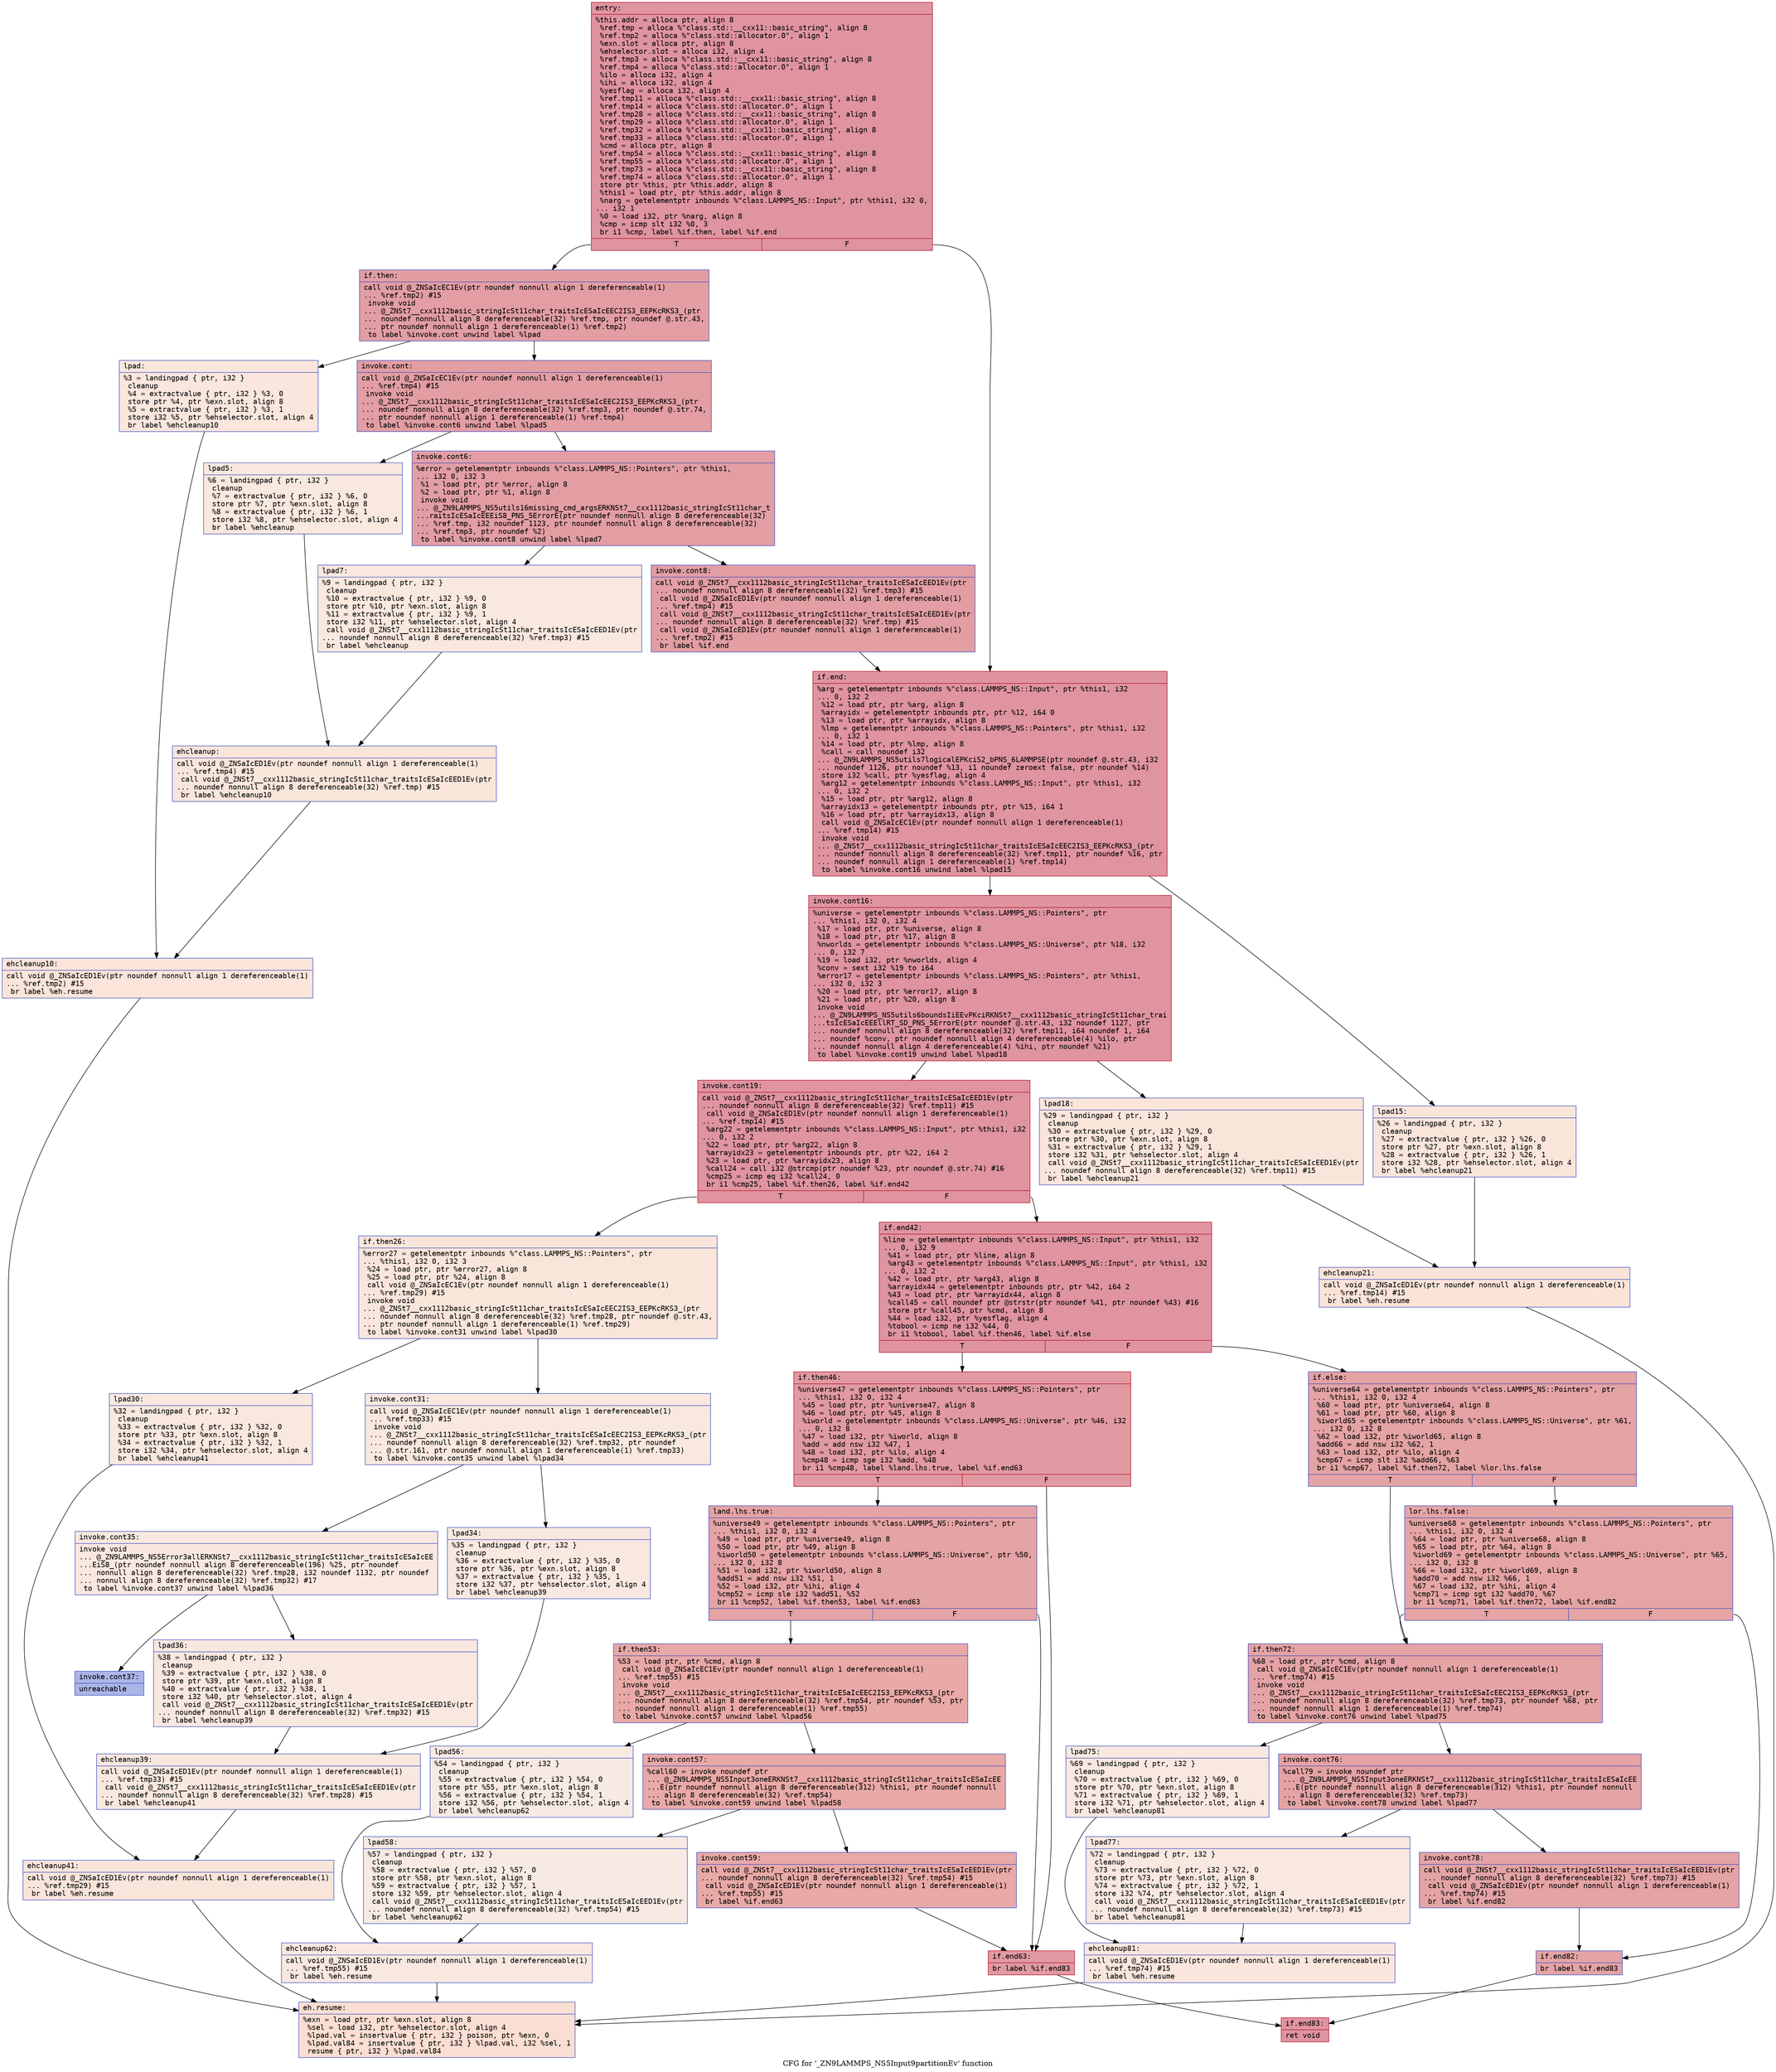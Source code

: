 digraph "CFG for '_ZN9LAMMPS_NS5Input9partitionEv' function" {
	label="CFG for '_ZN9LAMMPS_NS5Input9partitionEv' function";

	Node0x562873602270 [shape=record,color="#b70d28ff", style=filled, fillcolor="#b70d2870" fontname="Courier",label="{entry:\l|  %this.addr = alloca ptr, align 8\l  %ref.tmp = alloca %\"class.std::__cxx11::basic_string\", align 8\l  %ref.tmp2 = alloca %\"class.std::allocator.0\", align 1\l  %exn.slot = alloca ptr, align 8\l  %ehselector.slot = alloca i32, align 4\l  %ref.tmp3 = alloca %\"class.std::__cxx11::basic_string\", align 8\l  %ref.tmp4 = alloca %\"class.std::allocator.0\", align 1\l  %ilo = alloca i32, align 4\l  %ihi = alloca i32, align 4\l  %yesflag = alloca i32, align 4\l  %ref.tmp11 = alloca %\"class.std::__cxx11::basic_string\", align 8\l  %ref.tmp14 = alloca %\"class.std::allocator.0\", align 1\l  %ref.tmp28 = alloca %\"class.std::__cxx11::basic_string\", align 8\l  %ref.tmp29 = alloca %\"class.std::allocator.0\", align 1\l  %ref.tmp32 = alloca %\"class.std::__cxx11::basic_string\", align 8\l  %ref.tmp33 = alloca %\"class.std::allocator.0\", align 1\l  %cmd = alloca ptr, align 8\l  %ref.tmp54 = alloca %\"class.std::__cxx11::basic_string\", align 8\l  %ref.tmp55 = alloca %\"class.std::allocator.0\", align 1\l  %ref.tmp73 = alloca %\"class.std::__cxx11::basic_string\", align 8\l  %ref.tmp74 = alloca %\"class.std::allocator.0\", align 1\l  store ptr %this, ptr %this.addr, align 8\l  %this1 = load ptr, ptr %this.addr, align 8\l  %narg = getelementptr inbounds %\"class.LAMMPS_NS::Input\", ptr %this1, i32 0,\l... i32 1\l  %0 = load i32, ptr %narg, align 8\l  %cmp = icmp slt i32 %0, 3\l  br i1 %cmp, label %if.then, label %if.end\l|{<s0>T|<s1>F}}"];
	Node0x562873602270:s0 -> Node0x562873602a40[tooltip="entry -> if.then\nProbability 50.00%" ];
	Node0x562873602270:s1 -> Node0x5628736036c0[tooltip="entry -> if.end\nProbability 50.00%" ];
	Node0x562873602a40 [shape=record,color="#3d50c3ff", style=filled, fillcolor="#be242e70" fontname="Courier",label="{if.then:\l|  call void @_ZNSaIcEC1Ev(ptr noundef nonnull align 1 dereferenceable(1)\l... %ref.tmp2) #15\l  invoke void\l... @_ZNSt7__cxx1112basic_stringIcSt11char_traitsIcESaIcEEC2IS3_EEPKcRKS3_(ptr\l... noundef nonnull align 8 dereferenceable(32) %ref.tmp, ptr noundef @.str.43,\l... ptr noundef nonnull align 1 dereferenceable(1) %ref.tmp2)\l          to label %invoke.cont unwind label %lpad\l}"];
	Node0x562873602a40 -> Node0x562873603960[tooltip="if.then -> invoke.cont\nProbability 100.00%" ];
	Node0x562873602a40 -> Node0x5628736039e0[tooltip="if.then -> lpad\nProbability 0.00%" ];
	Node0x562873603960 [shape=record,color="#3d50c3ff", style=filled, fillcolor="#be242e70" fontname="Courier",label="{invoke.cont:\l|  call void @_ZNSaIcEC1Ev(ptr noundef nonnull align 1 dereferenceable(1)\l... %ref.tmp4) #15\l  invoke void\l... @_ZNSt7__cxx1112basic_stringIcSt11char_traitsIcESaIcEEC2IS3_EEPKcRKS3_(ptr\l... noundef nonnull align 8 dereferenceable(32) %ref.tmp3, ptr noundef @.str.74,\l... ptr noundef nonnull align 1 dereferenceable(1) %ref.tmp4)\l          to label %invoke.cont6 unwind label %lpad5\l}"];
	Node0x562873603960 -> Node0x562873603d00[tooltip="invoke.cont -> invoke.cont6\nProbability 100.00%" ];
	Node0x562873603960 -> Node0x562873603d50[tooltip="invoke.cont -> lpad5\nProbability 0.00%" ];
	Node0x562873603d00 [shape=record,color="#3d50c3ff", style=filled, fillcolor="#be242e70" fontname="Courier",label="{invoke.cont6:\l|  %error = getelementptr inbounds %\"class.LAMMPS_NS::Pointers\", ptr %this1,\l... i32 0, i32 3\l  %1 = load ptr, ptr %error, align 8\l  %2 = load ptr, ptr %1, align 8\l  invoke void\l... @_ZN9LAMMPS_NS5utils16missing_cmd_argsERKNSt7__cxx1112basic_stringIcSt11char_t\l...raitsIcESaIcEEEiS8_PNS_5ErrorE(ptr noundef nonnull align 8 dereferenceable(32)\l... %ref.tmp, i32 noundef 1123, ptr noundef nonnull align 8 dereferenceable(32)\l... %ref.tmp3, ptr noundef %2)\l          to label %invoke.cont8 unwind label %lpad7\l}"];
	Node0x562873603d00 -> Node0x562873603cb0[tooltip="invoke.cont6 -> invoke.cont8\nProbability 100.00%" ];
	Node0x562873603d00 -> Node0x5628736041f0[tooltip="invoke.cont6 -> lpad7\nProbability 0.00%" ];
	Node0x562873603cb0 [shape=record,color="#3d50c3ff", style=filled, fillcolor="#be242e70" fontname="Courier",label="{invoke.cont8:\l|  call void @_ZNSt7__cxx1112basic_stringIcSt11char_traitsIcESaIcEED1Ev(ptr\l... noundef nonnull align 8 dereferenceable(32) %ref.tmp3) #15\l  call void @_ZNSaIcED1Ev(ptr noundef nonnull align 1 dereferenceable(1)\l... %ref.tmp4) #15\l  call void @_ZNSt7__cxx1112basic_stringIcSt11char_traitsIcESaIcEED1Ev(ptr\l... noundef nonnull align 8 dereferenceable(32) %ref.tmp) #15\l  call void @_ZNSaIcED1Ev(ptr noundef nonnull align 1 dereferenceable(1)\l... %ref.tmp2) #15\l  br label %if.end\l}"];
	Node0x562873603cb0 -> Node0x5628736036c0[tooltip="invoke.cont8 -> if.end\nProbability 100.00%" ];
	Node0x5628736039e0 [shape=record,color="#3d50c3ff", style=filled, fillcolor="#f3c7b170" fontname="Courier",label="{lpad:\l|  %3 = landingpad \{ ptr, i32 \}\l          cleanup\l  %4 = extractvalue \{ ptr, i32 \} %3, 0\l  store ptr %4, ptr %exn.slot, align 8\l  %5 = extractvalue \{ ptr, i32 \} %3, 1\l  store i32 %5, ptr %ehselector.slot, align 4\l  br label %ehcleanup10\l}"];
	Node0x5628736039e0 -> Node0x562873604bb0[tooltip="lpad -> ehcleanup10\nProbability 100.00%" ];
	Node0x562873603d50 [shape=record,color="#3d50c3ff", style=filled, fillcolor="#f2cab570" fontname="Courier",label="{lpad5:\l|  %6 = landingpad \{ ptr, i32 \}\l          cleanup\l  %7 = extractvalue \{ ptr, i32 \} %6, 0\l  store ptr %7, ptr %exn.slot, align 8\l  %8 = extractvalue \{ ptr, i32 \} %6, 1\l  store i32 %8, ptr %ehselector.slot, align 4\l  br label %ehcleanup\l}"];
	Node0x562873603d50 -> Node0x562873604f20[tooltip="lpad5 -> ehcleanup\nProbability 100.00%" ];
	Node0x5628736041f0 [shape=record,color="#3d50c3ff", style=filled, fillcolor="#f2cab570" fontname="Courier",label="{lpad7:\l|  %9 = landingpad \{ ptr, i32 \}\l          cleanup\l  %10 = extractvalue \{ ptr, i32 \} %9, 0\l  store ptr %10, ptr %exn.slot, align 8\l  %11 = extractvalue \{ ptr, i32 \} %9, 1\l  store i32 %11, ptr %ehselector.slot, align 4\l  call void @_ZNSt7__cxx1112basic_stringIcSt11char_traitsIcESaIcEED1Ev(ptr\l... noundef nonnull align 8 dereferenceable(32) %ref.tmp3) #15\l  br label %ehcleanup\l}"];
	Node0x5628736041f0 -> Node0x562873604f20[tooltip="lpad7 -> ehcleanup\nProbability 100.00%" ];
	Node0x562873604f20 [shape=record,color="#3d50c3ff", style=filled, fillcolor="#f4c5ad70" fontname="Courier",label="{ehcleanup:\l|  call void @_ZNSaIcED1Ev(ptr noundef nonnull align 1 dereferenceable(1)\l... %ref.tmp4) #15\l  call void @_ZNSt7__cxx1112basic_stringIcSt11char_traitsIcESaIcEED1Ev(ptr\l... noundef nonnull align 8 dereferenceable(32) %ref.tmp) #15\l  br label %ehcleanup10\l}"];
	Node0x562873604f20 -> Node0x562873604bb0[tooltip="ehcleanup -> ehcleanup10\nProbability 100.00%" ];
	Node0x562873604bb0 [shape=record,color="#3d50c3ff", style=filled, fillcolor="#f5c1a970" fontname="Courier",label="{ehcleanup10:\l|  call void @_ZNSaIcED1Ev(ptr noundef nonnull align 1 dereferenceable(1)\l... %ref.tmp2) #15\l  br label %eh.resume\l}"];
	Node0x562873604bb0 -> Node0x562873605780[tooltip="ehcleanup10 -> eh.resume\nProbability 100.00%" ];
	Node0x5628736036c0 [shape=record,color="#b70d28ff", style=filled, fillcolor="#b70d2870" fontname="Courier",label="{if.end:\l|  %arg = getelementptr inbounds %\"class.LAMMPS_NS::Input\", ptr %this1, i32\l... 0, i32 2\l  %12 = load ptr, ptr %arg, align 8\l  %arrayidx = getelementptr inbounds ptr, ptr %12, i64 0\l  %13 = load ptr, ptr %arrayidx, align 8\l  %lmp = getelementptr inbounds %\"class.LAMMPS_NS::Pointers\", ptr %this1, i32\l... 0, i32 1\l  %14 = load ptr, ptr %lmp, align 8\l  %call = call noundef i32\l... @_ZN9LAMMPS_NS5utils7logicalEPKciS2_bPNS_6LAMMPSE(ptr noundef @.str.43, i32\l... noundef 1126, ptr noundef %13, i1 noundef zeroext false, ptr noundef %14)\l  store i32 %call, ptr %yesflag, align 4\l  %arg12 = getelementptr inbounds %\"class.LAMMPS_NS::Input\", ptr %this1, i32\l... 0, i32 2\l  %15 = load ptr, ptr %arg12, align 8\l  %arrayidx13 = getelementptr inbounds ptr, ptr %15, i64 1\l  %16 = load ptr, ptr %arrayidx13, align 8\l  call void @_ZNSaIcEC1Ev(ptr noundef nonnull align 1 dereferenceable(1)\l... %ref.tmp14) #15\l  invoke void\l... @_ZNSt7__cxx1112basic_stringIcSt11char_traitsIcESaIcEEC2IS3_EEPKcRKS3_(ptr\l... noundef nonnull align 8 dereferenceable(32) %ref.tmp11, ptr noundef %16, ptr\l... noundef nonnull align 1 dereferenceable(1) %ref.tmp14)\l          to label %invoke.cont16 unwind label %lpad15\l}"];
	Node0x5628736036c0 -> Node0x5628736062b0[tooltip="if.end -> invoke.cont16\nProbability 100.00%" ];
	Node0x5628736036c0 -> Node0x562873606330[tooltip="if.end -> lpad15\nProbability 0.00%" ];
	Node0x5628736062b0 [shape=record,color="#b70d28ff", style=filled, fillcolor="#b70d2870" fontname="Courier",label="{invoke.cont16:\l|  %universe = getelementptr inbounds %\"class.LAMMPS_NS::Pointers\", ptr\l... %this1, i32 0, i32 4\l  %17 = load ptr, ptr %universe, align 8\l  %18 = load ptr, ptr %17, align 8\l  %nworlds = getelementptr inbounds %\"class.LAMMPS_NS::Universe\", ptr %18, i32\l... 0, i32 7\l  %19 = load i32, ptr %nworlds, align 4\l  %conv = sext i32 %19 to i64\l  %error17 = getelementptr inbounds %\"class.LAMMPS_NS::Pointers\", ptr %this1,\l... i32 0, i32 3\l  %20 = load ptr, ptr %error17, align 8\l  %21 = load ptr, ptr %20, align 8\l  invoke void\l... @_ZN9LAMMPS_NS5utils6boundsIiEEvPKciRKNSt7__cxx1112basic_stringIcSt11char_trai\l...tsIcESaIcEEEllRT_SD_PNS_5ErrorE(ptr noundef @.str.43, i32 noundef 1127, ptr\l... noundef nonnull align 8 dereferenceable(32) %ref.tmp11, i64 noundef 1, i64\l... noundef %conv, ptr noundef nonnull align 4 dereferenceable(4) %ilo, ptr\l... noundef nonnull align 4 dereferenceable(4) %ihi, ptr noundef %21)\l          to label %invoke.cont19 unwind label %lpad18\l}"];
	Node0x5628736062b0 -> Node0x562873606260[tooltip="invoke.cont16 -> invoke.cont19\nProbability 100.00%" ];
	Node0x5628736062b0 -> Node0x562873603660[tooltip="invoke.cont16 -> lpad18\nProbability 0.00%" ];
	Node0x562873606260 [shape=record,color="#b70d28ff", style=filled, fillcolor="#b70d2870" fontname="Courier",label="{invoke.cont19:\l|  call void @_ZNSt7__cxx1112basic_stringIcSt11char_traitsIcESaIcEED1Ev(ptr\l... noundef nonnull align 8 dereferenceable(32) %ref.tmp11) #15\l  call void @_ZNSaIcED1Ev(ptr noundef nonnull align 1 dereferenceable(1)\l... %ref.tmp14) #15\l  %arg22 = getelementptr inbounds %\"class.LAMMPS_NS::Input\", ptr %this1, i32\l... 0, i32 2\l  %22 = load ptr, ptr %arg22, align 8\l  %arrayidx23 = getelementptr inbounds ptr, ptr %22, i64 2\l  %23 = load ptr, ptr %arrayidx23, align 8\l  %call24 = call i32 @strcmp(ptr noundef %23, ptr noundef @.str.74) #16\l  %cmp25 = icmp eq i32 %call24, 0\l  br i1 %cmp25, label %if.then26, label %if.end42\l|{<s0>T|<s1>F}}"];
	Node0x562873606260:s0 -> Node0x562873607930[tooltip="invoke.cont19 -> if.then26\nProbability 0.00%" ];
	Node0x562873606260:s1 -> Node0x5628736079b0[tooltip="invoke.cont19 -> if.end42\nProbability 100.00%" ];
	Node0x562873607930 [shape=record,color="#3d50c3ff", style=filled, fillcolor="#f4c5ad70" fontname="Courier",label="{if.then26:\l|  %error27 = getelementptr inbounds %\"class.LAMMPS_NS::Pointers\", ptr\l... %this1, i32 0, i32 3\l  %24 = load ptr, ptr %error27, align 8\l  %25 = load ptr, ptr %24, align 8\l  call void @_ZNSaIcEC1Ev(ptr noundef nonnull align 1 dereferenceable(1)\l... %ref.tmp29) #15\l  invoke void\l... @_ZNSt7__cxx1112basic_stringIcSt11char_traitsIcESaIcEEC2IS3_EEPKcRKS3_(ptr\l... noundef nonnull align 8 dereferenceable(32) %ref.tmp28, ptr noundef @.str.43,\l... ptr noundef nonnull align 1 dereferenceable(1) %ref.tmp29)\l          to label %invoke.cont31 unwind label %lpad30\l}"];
	Node0x562873607930 -> Node0x562873607ea0[tooltip="if.then26 -> invoke.cont31\nProbability 50.00%" ];
	Node0x562873607930 -> Node0x562873607f20[tooltip="if.then26 -> lpad30\nProbability 50.00%" ];
	Node0x562873607ea0 [shape=record,color="#3d50c3ff", style=filled, fillcolor="#f2cab570" fontname="Courier",label="{invoke.cont31:\l|  call void @_ZNSaIcEC1Ev(ptr noundef nonnull align 1 dereferenceable(1)\l... %ref.tmp33) #15\l  invoke void\l... @_ZNSt7__cxx1112basic_stringIcSt11char_traitsIcESaIcEEC2IS3_EEPKcRKS3_(ptr\l... noundef nonnull align 8 dereferenceable(32) %ref.tmp32, ptr noundef\l... @.str.161, ptr noundef nonnull align 1 dereferenceable(1) %ref.tmp33)\l          to label %invoke.cont35 unwind label %lpad34\l}"];
	Node0x562873607ea0 -> Node0x5628736082a0[tooltip="invoke.cont31 -> invoke.cont35\nProbability 50.00%" ];
	Node0x562873607ea0 -> Node0x5628736082f0[tooltip="invoke.cont31 -> lpad34\nProbability 50.00%" ];
	Node0x5628736082a0 [shape=record,color="#3d50c3ff", style=filled, fillcolor="#f1ccb870" fontname="Courier",label="{invoke.cont35:\l|  invoke void\l... @_ZN9LAMMPS_NS5Error3allERKNSt7__cxx1112basic_stringIcSt11char_traitsIcESaIcEE\l...EiS8_(ptr noundef nonnull align 8 dereferenceable(196) %25, ptr noundef\l... nonnull align 8 dereferenceable(32) %ref.tmp28, i32 noundef 1132, ptr noundef\l... nonnull align 8 dereferenceable(32) %ref.tmp32) #17\l          to label %invoke.cont37 unwind label %lpad36\l}"];
	Node0x5628736082a0 -> Node0x562873608250[tooltip="invoke.cont35 -> invoke.cont37\nProbability 0.00%" ];
	Node0x5628736082a0 -> Node0x562873608610[tooltip="invoke.cont35 -> lpad36\nProbability 100.00%" ];
	Node0x562873608250 [shape=record,color="#3d50c3ff", style=filled, fillcolor="#4358cb70" fontname="Courier",label="{invoke.cont37:\l|  unreachable\l}"];
	Node0x562873606330 [shape=record,color="#3d50c3ff", style=filled, fillcolor="#f4c5ad70" fontname="Courier",label="{lpad15:\l|  %26 = landingpad \{ ptr, i32 \}\l          cleanup\l  %27 = extractvalue \{ ptr, i32 \} %26, 0\l  store ptr %27, ptr %exn.slot, align 8\l  %28 = extractvalue \{ ptr, i32 \} %26, 1\l  store i32 %28, ptr %ehselector.slot, align 4\l  br label %ehcleanup21\l}"];
	Node0x562873606330 -> Node0x562873608bd0[tooltip="lpad15 -> ehcleanup21\nProbability 100.00%" ];
	Node0x562873603660 [shape=record,color="#3d50c3ff", style=filled, fillcolor="#f4c5ad70" fontname="Courier",label="{lpad18:\l|  %29 = landingpad \{ ptr, i32 \}\l          cleanup\l  %30 = extractvalue \{ ptr, i32 \} %29, 0\l  store ptr %30, ptr %exn.slot, align 8\l  %31 = extractvalue \{ ptr, i32 \} %29, 1\l  store i32 %31, ptr %ehselector.slot, align 4\l  call void @_ZNSt7__cxx1112basic_stringIcSt11char_traitsIcESaIcEED1Ev(ptr\l... noundef nonnull align 8 dereferenceable(32) %ref.tmp11) #15\l  br label %ehcleanup21\l}"];
	Node0x562873603660 -> Node0x562873608bd0[tooltip="lpad18 -> ehcleanup21\nProbability 100.00%" ];
	Node0x562873608bd0 [shape=record,color="#3d50c3ff", style=filled, fillcolor="#f6bfa670" fontname="Courier",label="{ehcleanup21:\l|  call void @_ZNSaIcED1Ev(ptr noundef nonnull align 1 dereferenceable(1)\l... %ref.tmp14) #15\l  br label %eh.resume\l}"];
	Node0x562873608bd0 -> Node0x562873605780[tooltip="ehcleanup21 -> eh.resume\nProbability 100.00%" ];
	Node0x562873607f20 [shape=record,color="#3d50c3ff", style=filled, fillcolor="#f2cab570" fontname="Courier",label="{lpad30:\l|  %32 = landingpad \{ ptr, i32 \}\l          cleanup\l  %33 = extractvalue \{ ptr, i32 \} %32, 0\l  store ptr %33, ptr %exn.slot, align 8\l  %34 = extractvalue \{ ptr, i32 \} %32, 1\l  store i32 %34, ptr %ehselector.slot, align 4\l  br label %ehcleanup41\l}"];
	Node0x562873607f20 -> Node0x5628736094a0[tooltip="lpad30 -> ehcleanup41\nProbability 100.00%" ];
	Node0x5628736082f0 [shape=record,color="#3d50c3ff", style=filled, fillcolor="#f1ccb870" fontname="Courier",label="{lpad34:\l|  %35 = landingpad \{ ptr, i32 \}\l          cleanup\l  %36 = extractvalue \{ ptr, i32 \} %35, 0\l  store ptr %36, ptr %exn.slot, align 8\l  %37 = extractvalue \{ ptr, i32 \} %35, 1\l  store i32 %37, ptr %ehselector.slot, align 4\l  br label %ehcleanup39\l}"];
	Node0x5628736082f0 -> Node0x562873609810[tooltip="lpad34 -> ehcleanup39\nProbability 100.00%" ];
	Node0x562873608610 [shape=record,color="#3d50c3ff", style=filled, fillcolor="#f1ccb870" fontname="Courier",label="{lpad36:\l|  %38 = landingpad \{ ptr, i32 \}\l          cleanup\l  %39 = extractvalue \{ ptr, i32 \} %38, 0\l  store ptr %39, ptr %exn.slot, align 8\l  %40 = extractvalue \{ ptr, i32 \} %38, 1\l  store i32 %40, ptr %ehselector.slot, align 4\l  call void @_ZNSt7__cxx1112basic_stringIcSt11char_traitsIcESaIcEED1Ev(ptr\l... noundef nonnull align 8 dereferenceable(32) %ref.tmp32) #15\l  br label %ehcleanup39\l}"];
	Node0x562873608610 -> Node0x562873609810[tooltip="lpad36 -> ehcleanup39\nProbability 100.00%" ];
	Node0x562873609810 [shape=record,color="#3d50c3ff", style=filled, fillcolor="#f2cab570" fontname="Courier",label="{ehcleanup39:\l|  call void @_ZNSaIcED1Ev(ptr noundef nonnull align 1 dereferenceable(1)\l... %ref.tmp33) #15\l  call void @_ZNSt7__cxx1112basic_stringIcSt11char_traitsIcESaIcEED1Ev(ptr\l... noundef nonnull align 8 dereferenceable(32) %ref.tmp28) #15\l  br label %ehcleanup41\l}"];
	Node0x562873609810 -> Node0x5628736094a0[tooltip="ehcleanup39 -> ehcleanup41\nProbability 100.00%" ];
	Node0x5628736094a0 [shape=record,color="#3d50c3ff", style=filled, fillcolor="#f4c5ad70" fontname="Courier",label="{ehcleanup41:\l|  call void @_ZNSaIcED1Ev(ptr noundef nonnull align 1 dereferenceable(1)\l... %ref.tmp29) #15\l  br label %eh.resume\l}"];
	Node0x5628736094a0 -> Node0x562873605780[tooltip="ehcleanup41 -> eh.resume\nProbability 100.00%" ];
	Node0x5628736079b0 [shape=record,color="#b70d28ff", style=filled, fillcolor="#b70d2870" fontname="Courier",label="{if.end42:\l|  %line = getelementptr inbounds %\"class.LAMMPS_NS::Input\", ptr %this1, i32\l... 0, i32 9\l  %41 = load ptr, ptr %line, align 8\l  %arg43 = getelementptr inbounds %\"class.LAMMPS_NS::Input\", ptr %this1, i32\l... 0, i32 2\l  %42 = load ptr, ptr %arg43, align 8\l  %arrayidx44 = getelementptr inbounds ptr, ptr %42, i64 2\l  %43 = load ptr, ptr %arrayidx44, align 8\l  %call45 = call noundef ptr @strstr(ptr noundef %41, ptr noundef %43) #16\l  store ptr %call45, ptr %cmd, align 8\l  %44 = load i32, ptr %yesflag, align 4\l  %tobool = icmp ne i32 %44, 0\l  br i1 %tobool, label %if.then46, label %if.else\l|{<s0>T|<s1>F}}"];
	Node0x5628736079b0:s0 -> Node0x56287360a810[tooltip="if.end42 -> if.then46\nProbability 62.50%" ];
	Node0x5628736079b0:s1 -> Node0x56287360a890[tooltip="if.end42 -> if.else\nProbability 37.50%" ];
	Node0x56287360a810 [shape=record,color="#b70d28ff", style=filled, fillcolor="#bb1b2c70" fontname="Courier",label="{if.then46:\l|  %universe47 = getelementptr inbounds %\"class.LAMMPS_NS::Pointers\", ptr\l... %this1, i32 0, i32 4\l  %45 = load ptr, ptr %universe47, align 8\l  %46 = load ptr, ptr %45, align 8\l  %iworld = getelementptr inbounds %\"class.LAMMPS_NS::Universe\", ptr %46, i32\l... 0, i32 8\l  %47 = load i32, ptr %iworld, align 8\l  %add = add nsw i32 %47, 1\l  %48 = load i32, ptr %ilo, align 4\l  %cmp48 = icmp sge i32 %add, %48\l  br i1 %cmp48, label %land.lhs.true, label %if.end63\l|{<s0>T|<s1>F}}"];
	Node0x56287360a810:s0 -> Node0x56287360b6f0[tooltip="if.then46 -> land.lhs.true\nProbability 50.00%" ];
	Node0x56287360a810:s1 -> Node0x56287360b770[tooltip="if.then46 -> if.end63\nProbability 50.00%" ];
	Node0x56287360b6f0 [shape=record,color="#3d50c3ff", style=filled, fillcolor="#c32e3170" fontname="Courier",label="{land.lhs.true:\l|  %universe49 = getelementptr inbounds %\"class.LAMMPS_NS::Pointers\", ptr\l... %this1, i32 0, i32 4\l  %49 = load ptr, ptr %universe49, align 8\l  %50 = load ptr, ptr %49, align 8\l  %iworld50 = getelementptr inbounds %\"class.LAMMPS_NS::Universe\", ptr %50,\l... i32 0, i32 8\l  %51 = load i32, ptr %iworld50, align 8\l  %add51 = add nsw i32 %51, 1\l  %52 = load i32, ptr %ihi, align 4\l  %cmp52 = icmp sle i32 %add51, %52\l  br i1 %cmp52, label %if.then53, label %if.end63\l|{<s0>T|<s1>F}}"];
	Node0x56287360b6f0:s0 -> Node0x56287360bde0[tooltip="land.lhs.true -> if.then53\nProbability 50.00%" ];
	Node0x56287360b6f0:s1 -> Node0x56287360b770[tooltip="land.lhs.true -> if.end63\nProbability 50.00%" ];
	Node0x56287360bde0 [shape=record,color="#3d50c3ff", style=filled, fillcolor="#ca3b3770" fontname="Courier",label="{if.then53:\l|  %53 = load ptr, ptr %cmd, align 8\l  call void @_ZNSaIcEC1Ev(ptr noundef nonnull align 1 dereferenceable(1)\l... %ref.tmp55) #15\l  invoke void\l... @_ZNSt7__cxx1112basic_stringIcSt11char_traitsIcESaIcEEC2IS3_EEPKcRKS3_(ptr\l... noundef nonnull align 8 dereferenceable(32) %ref.tmp54, ptr noundef %53, ptr\l... noundef nonnull align 1 dereferenceable(1) %ref.tmp55)\l          to label %invoke.cont57 unwind label %lpad56\l}"];
	Node0x56287360bde0 -> Node0x56287360c110[tooltip="if.then53 -> invoke.cont57\nProbability 100.00%" ];
	Node0x56287360bde0 -> Node0x56287360c190[tooltip="if.then53 -> lpad56\nProbability 0.00%" ];
	Node0x56287360c110 [shape=record,color="#3d50c3ff", style=filled, fillcolor="#ca3b3770" fontname="Courier",label="{invoke.cont57:\l|  %call60 = invoke noundef ptr\l... @_ZN9LAMMPS_NS5Input3oneERKNSt7__cxx1112basic_stringIcSt11char_traitsIcESaIcEE\l...E(ptr noundef nonnull align 8 dereferenceable(312) %this1, ptr noundef nonnull\l... align 8 dereferenceable(32) %ref.tmp54)\l          to label %invoke.cont59 unwind label %lpad58\l}"];
	Node0x56287360c110 -> Node0x56287360c0c0[tooltip="invoke.cont57 -> invoke.cont59\nProbability 100.00%" ];
	Node0x56287360c110 -> Node0x56287360c420[tooltip="invoke.cont57 -> lpad58\nProbability 0.00%" ];
	Node0x56287360c0c0 [shape=record,color="#3d50c3ff", style=filled, fillcolor="#ca3b3770" fontname="Courier",label="{invoke.cont59:\l|  call void @_ZNSt7__cxx1112basic_stringIcSt11char_traitsIcESaIcEED1Ev(ptr\l... noundef nonnull align 8 dereferenceable(32) %ref.tmp54) #15\l  call void @_ZNSaIcED1Ev(ptr noundef nonnull align 1 dereferenceable(1)\l... %ref.tmp55) #15\l  br label %if.end63\l}"];
	Node0x56287360c0c0 -> Node0x56287360b770[tooltip="invoke.cont59 -> if.end63\nProbability 100.00%" ];
	Node0x56287360c190 [shape=record,color="#3d50c3ff", style=filled, fillcolor="#eed0c070" fontname="Courier",label="{lpad56:\l|  %54 = landingpad \{ ptr, i32 \}\l          cleanup\l  %55 = extractvalue \{ ptr, i32 \} %54, 0\l  store ptr %55, ptr %exn.slot, align 8\l  %56 = extractvalue \{ ptr, i32 \} %54, 1\l  store i32 %56, ptr %ehselector.slot, align 4\l  br label %ehcleanup62\l}"];
	Node0x56287360c190 -> Node0x56287360cbc0[tooltip="lpad56 -> ehcleanup62\nProbability 100.00%" ];
	Node0x56287360c420 [shape=record,color="#3d50c3ff", style=filled, fillcolor="#eed0c070" fontname="Courier",label="{lpad58:\l|  %57 = landingpad \{ ptr, i32 \}\l          cleanup\l  %58 = extractvalue \{ ptr, i32 \} %57, 0\l  store ptr %58, ptr %exn.slot, align 8\l  %59 = extractvalue \{ ptr, i32 \} %57, 1\l  store i32 %59, ptr %ehselector.slot, align 4\l  call void @_ZNSt7__cxx1112basic_stringIcSt11char_traitsIcESaIcEED1Ev(ptr\l... noundef nonnull align 8 dereferenceable(32) %ref.tmp54) #15\l  br label %ehcleanup62\l}"];
	Node0x56287360c420 -> Node0x56287360cbc0[tooltip="lpad58 -> ehcleanup62\nProbability 100.00%" ];
	Node0x56287360cbc0 [shape=record,color="#3d50c3ff", style=filled, fillcolor="#f1ccb870" fontname="Courier",label="{ehcleanup62:\l|  call void @_ZNSaIcED1Ev(ptr noundef nonnull align 1 dereferenceable(1)\l... %ref.tmp55) #15\l  br label %eh.resume\l}"];
	Node0x56287360cbc0 -> Node0x562873605780[tooltip="ehcleanup62 -> eh.resume\nProbability 100.00%" ];
	Node0x56287360b770 [shape=record,color="#b70d28ff", style=filled, fillcolor="#bb1b2c70" fontname="Courier",label="{if.end63:\l|  br label %if.end83\l}"];
	Node0x56287360b770 -> Node0x56287360d250[tooltip="if.end63 -> if.end83\nProbability 100.00%" ];
	Node0x56287360a890 [shape=record,color="#3d50c3ff", style=filled, fillcolor="#c32e3170" fontname="Courier",label="{if.else:\l|  %universe64 = getelementptr inbounds %\"class.LAMMPS_NS::Pointers\", ptr\l... %this1, i32 0, i32 4\l  %60 = load ptr, ptr %universe64, align 8\l  %61 = load ptr, ptr %60, align 8\l  %iworld65 = getelementptr inbounds %\"class.LAMMPS_NS::Universe\", ptr %61,\l... i32 0, i32 8\l  %62 = load i32, ptr %iworld65, align 8\l  %add66 = add nsw i32 %62, 1\l  %63 = load i32, ptr %ilo, align 4\l  %cmp67 = icmp slt i32 %add66, %63\l  br i1 %cmp67, label %if.then72, label %lor.lhs.false\l|{<s0>T|<s1>F}}"];
	Node0x56287360a890:s0 -> Node0x5628736068d0[tooltip="if.else -> if.then72\nProbability 50.00%" ];
	Node0x56287360a890:s1 -> Node0x562873606950[tooltip="if.else -> lor.lhs.false\nProbability 50.00%" ];
	Node0x562873606950 [shape=record,color="#3d50c3ff", style=filled, fillcolor="#c5333470" fontname="Courier",label="{lor.lhs.false:\l|  %universe68 = getelementptr inbounds %\"class.LAMMPS_NS::Pointers\", ptr\l... %this1, i32 0, i32 4\l  %64 = load ptr, ptr %universe68, align 8\l  %65 = load ptr, ptr %64, align 8\l  %iworld69 = getelementptr inbounds %\"class.LAMMPS_NS::Universe\", ptr %65,\l... i32 0, i32 8\l  %66 = load i32, ptr %iworld69, align 8\l  %add70 = add nsw i32 %66, 1\l  %67 = load i32, ptr %ihi, align 4\l  %cmp71 = icmp sgt i32 %add70, %67\l  br i1 %cmp71, label %if.then72, label %if.end82\l|{<s0>T|<s1>F}}"];
	Node0x562873606950:s0 -> Node0x5628736068d0[tooltip="lor.lhs.false -> if.then72\nProbability 50.00%" ];
	Node0x562873606950:s1 -> Node0x56287360e560[tooltip="lor.lhs.false -> if.end82\nProbability 50.00%" ];
	Node0x5628736068d0 [shape=record,color="#3d50c3ff", style=filled, fillcolor="#c32e3170" fontname="Courier",label="{if.then72:\l|  %68 = load ptr, ptr %cmd, align 8\l  call void @_ZNSaIcEC1Ev(ptr noundef nonnull align 1 dereferenceable(1)\l... %ref.tmp74) #15\l  invoke void\l... @_ZNSt7__cxx1112basic_stringIcSt11char_traitsIcESaIcEEC2IS3_EEPKcRKS3_(ptr\l... noundef nonnull align 8 dereferenceable(32) %ref.tmp73, ptr noundef %68, ptr\l... noundef nonnull align 1 dereferenceable(1) %ref.tmp74)\l          to label %invoke.cont76 unwind label %lpad75\l}"];
	Node0x5628736068d0 -> Node0x56287360e860[tooltip="if.then72 -> invoke.cont76\nProbability 100.00%" ];
	Node0x5628736068d0 -> Node0x56287360e8e0[tooltip="if.then72 -> lpad75\nProbability 0.00%" ];
	Node0x56287360e860 [shape=record,color="#3d50c3ff", style=filled, fillcolor="#c32e3170" fontname="Courier",label="{invoke.cont76:\l|  %call79 = invoke noundef ptr\l... @_ZN9LAMMPS_NS5Input3oneERKNSt7__cxx1112basic_stringIcSt11char_traitsIcESaIcEE\l...E(ptr noundef nonnull align 8 dereferenceable(312) %this1, ptr noundef nonnull\l... align 8 dereferenceable(32) %ref.tmp73)\l          to label %invoke.cont78 unwind label %lpad77\l}"];
	Node0x56287360e860 -> Node0x56287360e810[tooltip="invoke.cont76 -> invoke.cont78\nProbability 100.00%" ];
	Node0x56287360e860 -> Node0x56287360eb10[tooltip="invoke.cont76 -> lpad77\nProbability 0.00%" ];
	Node0x56287360e810 [shape=record,color="#3d50c3ff", style=filled, fillcolor="#c32e3170" fontname="Courier",label="{invoke.cont78:\l|  call void @_ZNSt7__cxx1112basic_stringIcSt11char_traitsIcESaIcEED1Ev(ptr\l... noundef nonnull align 8 dereferenceable(32) %ref.tmp73) #15\l  call void @_ZNSaIcED1Ev(ptr noundef nonnull align 1 dereferenceable(1)\l... %ref.tmp74) #15\l  br label %if.end82\l}"];
	Node0x56287360e810 -> Node0x56287360e560[tooltip="invoke.cont78 -> if.end82\nProbability 100.00%" ];
	Node0x56287360e8e0 [shape=record,color="#3d50c3ff", style=filled, fillcolor="#f1ccb870" fontname="Courier",label="{lpad75:\l|  %69 = landingpad \{ ptr, i32 \}\l          cleanup\l  %70 = extractvalue \{ ptr, i32 \} %69, 0\l  store ptr %70, ptr %exn.slot, align 8\l  %71 = extractvalue \{ ptr, i32 \} %69, 1\l  store i32 %71, ptr %ehselector.slot, align 4\l  br label %ehcleanup81\l}"];
	Node0x56287360e8e0 -> Node0x56287360f2b0[tooltip="lpad75 -> ehcleanup81\nProbability 100.00%" ];
	Node0x56287360eb10 [shape=record,color="#3d50c3ff", style=filled, fillcolor="#f1ccb870" fontname="Courier",label="{lpad77:\l|  %72 = landingpad \{ ptr, i32 \}\l          cleanup\l  %73 = extractvalue \{ ptr, i32 \} %72, 0\l  store ptr %73, ptr %exn.slot, align 8\l  %74 = extractvalue \{ ptr, i32 \} %72, 1\l  store i32 %74, ptr %ehselector.slot, align 4\l  call void @_ZNSt7__cxx1112basic_stringIcSt11char_traitsIcESaIcEED1Ev(ptr\l... noundef nonnull align 8 dereferenceable(32) %ref.tmp73) #15\l  br label %ehcleanup81\l}"];
	Node0x56287360eb10 -> Node0x56287360f2b0[tooltip="lpad77 -> ehcleanup81\nProbability 100.00%" ];
	Node0x56287360f2b0 [shape=record,color="#3d50c3ff", style=filled, fillcolor="#f3c7b170" fontname="Courier",label="{ehcleanup81:\l|  call void @_ZNSaIcED1Ev(ptr noundef nonnull align 1 dereferenceable(1)\l... %ref.tmp74) #15\l  br label %eh.resume\l}"];
	Node0x56287360f2b0 -> Node0x562873605780[tooltip="ehcleanup81 -> eh.resume\nProbability 100.00%" ];
	Node0x56287360e560 [shape=record,color="#3d50c3ff", style=filled, fillcolor="#c32e3170" fontname="Courier",label="{if.end82:\l|  br label %if.end83\l}"];
	Node0x56287360e560 -> Node0x56287360d250[tooltip="if.end82 -> if.end83\nProbability 100.00%" ];
	Node0x56287360d250 [shape=record,color="#b70d28ff", style=filled, fillcolor="#b70d2870" fontname="Courier",label="{if.end83:\l|  ret void\l}"];
	Node0x562873605780 [shape=record,color="#3d50c3ff", style=filled, fillcolor="#f7b59970" fontname="Courier",label="{eh.resume:\l|  %exn = load ptr, ptr %exn.slot, align 8\l  %sel = load i32, ptr %ehselector.slot, align 4\l  %lpad.val = insertvalue \{ ptr, i32 \} poison, ptr %exn, 0\l  %lpad.val84 = insertvalue \{ ptr, i32 \} %lpad.val, i32 %sel, 1\l  resume \{ ptr, i32 \} %lpad.val84\l}"];
}
